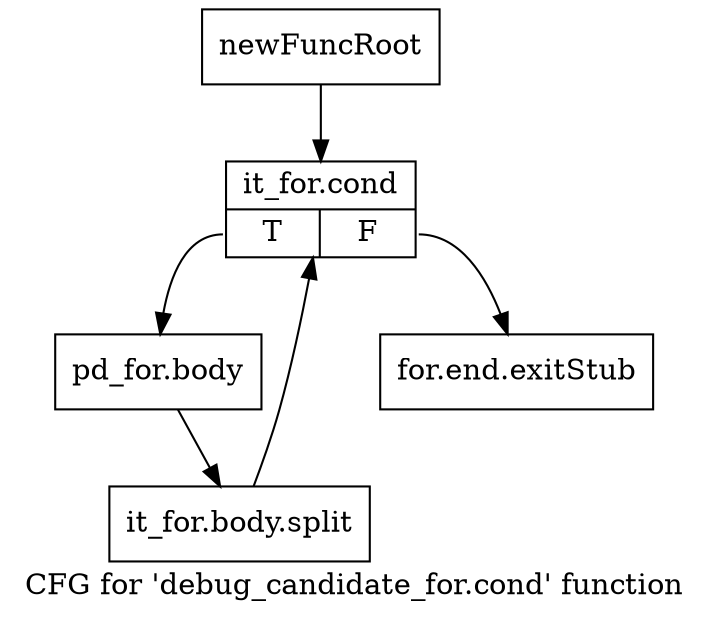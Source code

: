 digraph "CFG for 'debug_candidate_for.cond' function" {
	label="CFG for 'debug_candidate_for.cond' function";

	Node0xc1b6150 [shape=record,label="{newFuncRoot}"];
	Node0xc1b6150 -> Node0xc1b61f0;
	Node0xc1b61a0 [shape=record,label="{for.end.exitStub}"];
	Node0xc1b61f0 [shape=record,label="{it_for.cond|{<s0>T|<s1>F}}"];
	Node0xc1b61f0:s0 -> Node0xc1b6240;
	Node0xc1b61f0:s1 -> Node0xc1b61a0;
	Node0xc1b6240 [shape=record,label="{pd_for.body}"];
	Node0xc1b6240 -> Node0xfbfc350;
	Node0xfbfc350 [shape=record,label="{it_for.body.split}"];
	Node0xfbfc350 -> Node0xc1b61f0;
}
